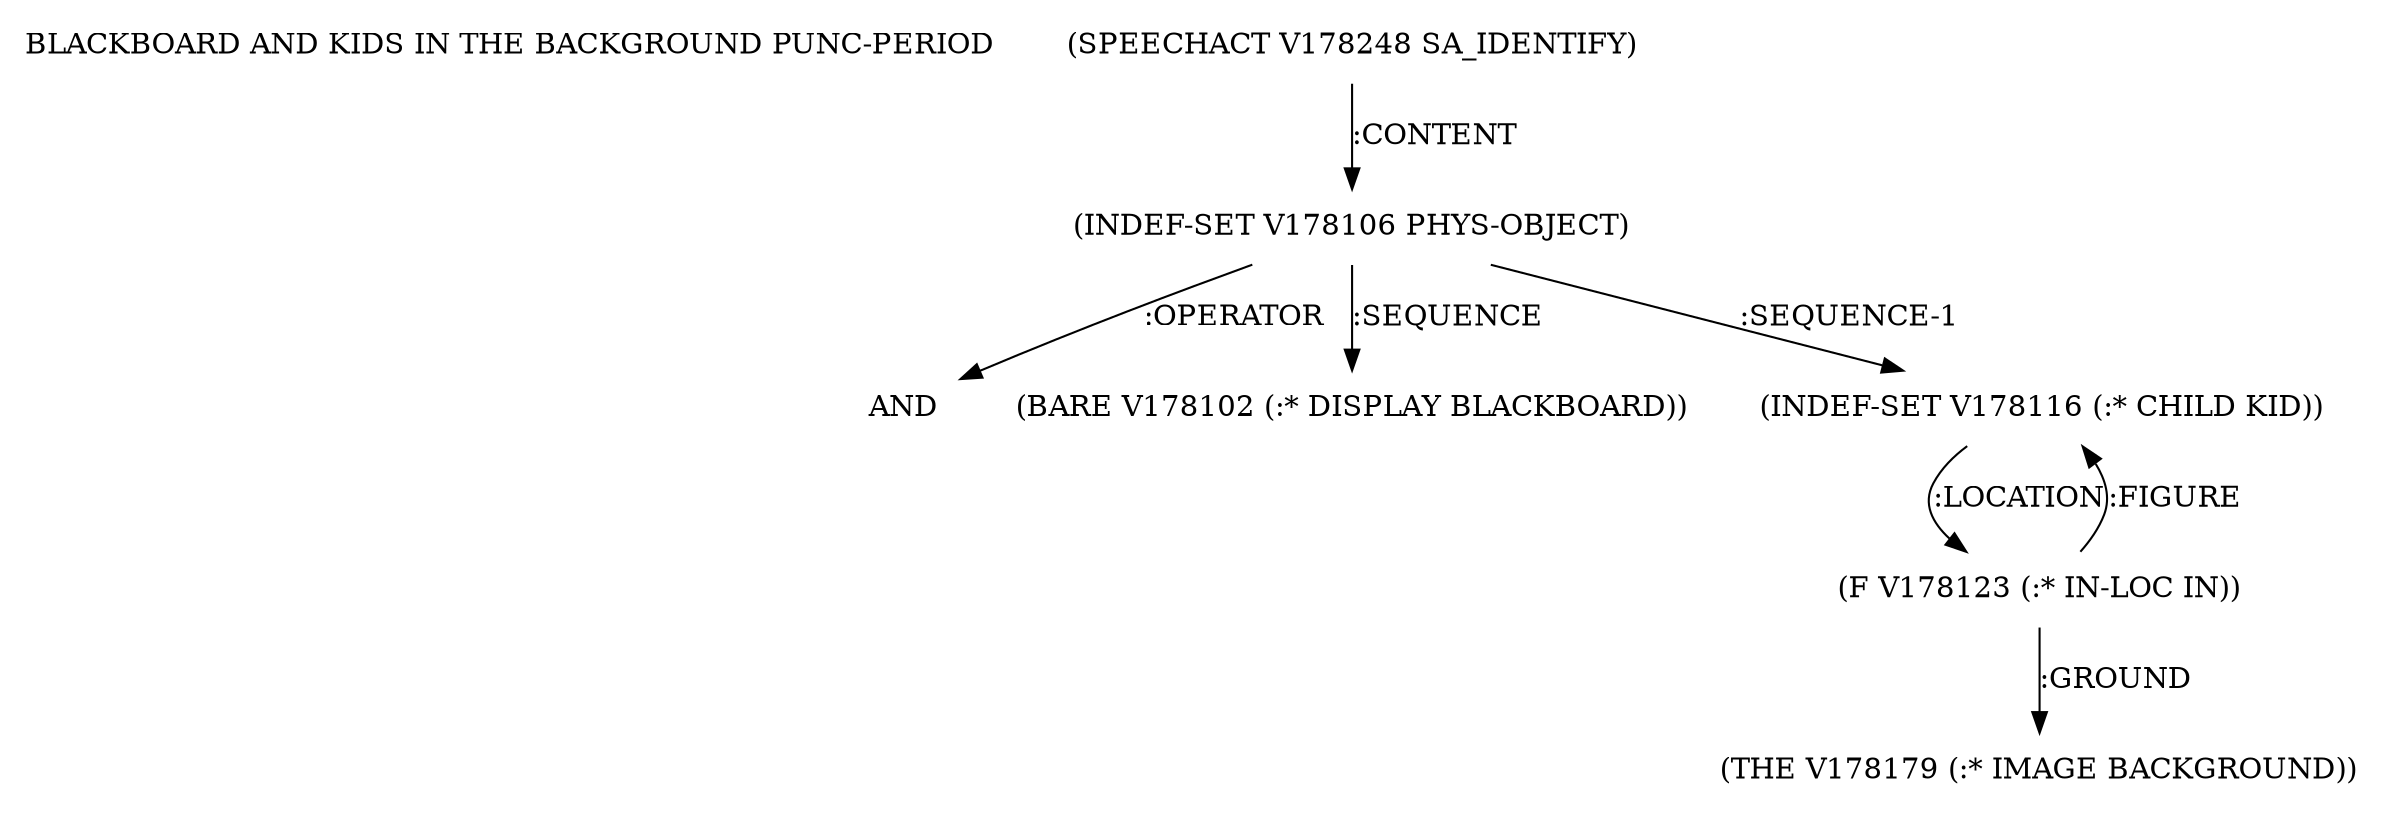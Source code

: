 digraph Terms {
  node [shape=none]
  "BLACKBOARD AND KIDS IN THE BACKGROUND PUNC-PERIOD"
  "V178248" [label="(SPEECHACT V178248 SA_IDENTIFY)"]
  "V178248" -> "V178106" [label=":CONTENT"]
  "V178106" [label="(INDEF-SET V178106 PHYS-OBJECT)"]
  "V178106" -> "NT178417" [label=":OPERATOR"]
  "NT178417" [label="AND"]
  "V178106" -> "V178102" [label=":SEQUENCE"]
  "V178106" -> "V178116" [label=":SEQUENCE-1"]
  "V178102" [label="(BARE V178102 (:* DISPLAY BLACKBOARD))"]
  "V178116" [label="(INDEF-SET V178116 (:* CHILD KID))"]
  "V178116" -> "V178123" [label=":LOCATION"]
  "V178123" [label="(F V178123 (:* IN-LOC IN))"]
  "V178123" -> "V178179" [label=":GROUND"]
  "V178123" -> "V178116" [label=":FIGURE"]
  "V178179" [label="(THE V178179 (:* IMAGE BACKGROUND))"]
}
